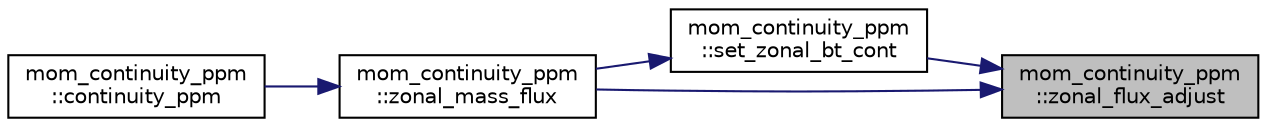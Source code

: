 digraph "mom_continuity_ppm::zonal_flux_adjust"
{
 // INTERACTIVE_SVG=YES
 // LATEX_PDF_SIZE
  edge [fontname="Helvetica",fontsize="10",labelfontname="Helvetica",labelfontsize="10"];
  node [fontname="Helvetica",fontsize="10",shape=record];
  rankdir="RL";
  Node1 [label="mom_continuity_ppm\l::zonal_flux_adjust",height=0.2,width=0.4,color="black", fillcolor="grey75", style="filled", fontcolor="black",tooltip="Returns the barotropic velocity adjustment that gives the desired barotropic (layer-summed) transport..."];
  Node1 -> Node2 [dir="back",color="midnightblue",fontsize="10",style="solid",fontname="Helvetica"];
  Node2 [label="mom_continuity_ppm\l::set_zonal_bt_cont",height=0.2,width=0.4,color="black", fillcolor="white", style="filled",URL="$namespacemom__continuity__ppm.html#ac6921e0b1534dfb716dc9cc6aa9b84f8",tooltip="Sets a structure that describes the zonal barotropic volume or mass fluxes as a function of barotropi..."];
  Node2 -> Node3 [dir="back",color="midnightblue",fontsize="10",style="solid",fontname="Helvetica"];
  Node3 [label="mom_continuity_ppm\l::zonal_mass_flux",height=0.2,width=0.4,color="black", fillcolor="white", style="filled",URL="$namespacemom__continuity__ppm.html#ac9ae859f0fd4d6b13faab1065bf371b2",tooltip="Calculates the mass or volume fluxes through the zonal faces, and other related quantities."];
  Node3 -> Node4 [dir="back",color="midnightblue",fontsize="10",style="solid",fontname="Helvetica"];
  Node4 [label="mom_continuity_ppm\l::continuity_ppm",height=0.2,width=0.4,color="black", fillcolor="white", style="filled",URL="$namespacemom__continuity__ppm.html#ad928a3c6f1cb3c01f944a89d4b13d08b",tooltip="Time steps the layer thicknesses, using a monotonically limit, directionally split PPM scheme,..."];
  Node1 -> Node3 [dir="back",color="midnightblue",fontsize="10",style="solid",fontname="Helvetica"];
}
